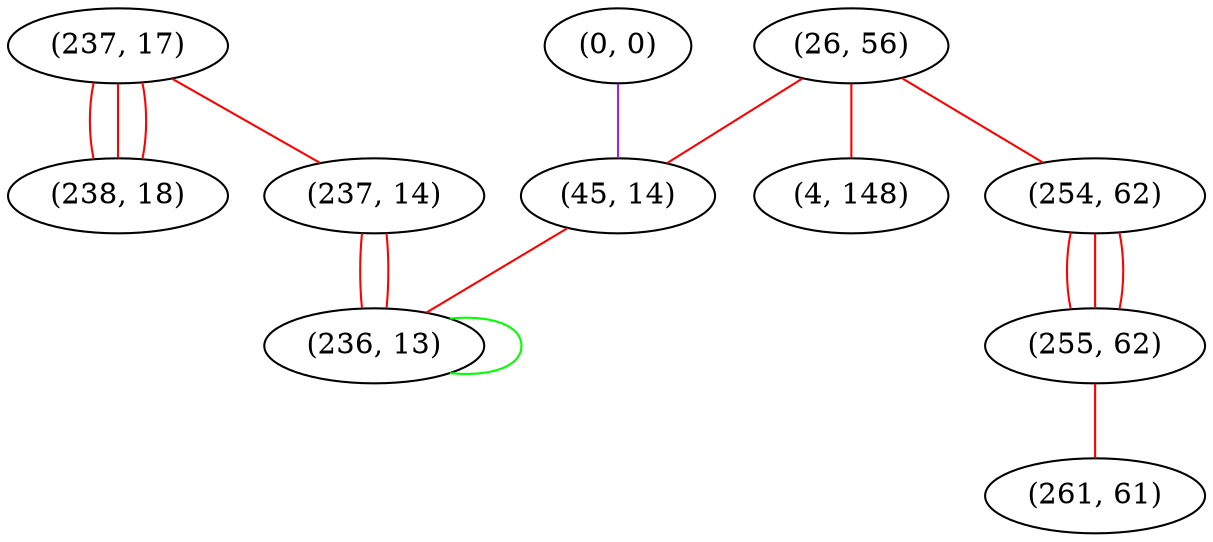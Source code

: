 graph "" {
"(26, 56)";
"(0, 0)";
"(237, 17)";
"(45, 14)";
"(238, 18)";
"(237, 14)";
"(236, 13)";
"(254, 62)";
"(255, 62)";
"(4, 148)";
"(261, 61)";
"(26, 56)" -- "(45, 14)"  [color=red, key=0, weight=1];
"(26, 56)" -- "(4, 148)"  [color=red, key=0, weight=1];
"(26, 56)" -- "(254, 62)"  [color=red, key=0, weight=1];
"(0, 0)" -- "(45, 14)"  [color=purple, key=0, weight=4];
"(237, 17)" -- "(237, 14)"  [color=red, key=0, weight=1];
"(237, 17)" -- "(238, 18)"  [color=red, key=0, weight=1];
"(237, 17)" -- "(238, 18)"  [color=red, key=1, weight=1];
"(237, 17)" -- "(238, 18)"  [color=red, key=2, weight=1];
"(45, 14)" -- "(236, 13)"  [color=red, key=0, weight=1];
"(237, 14)" -- "(236, 13)"  [color=red, key=0, weight=1];
"(237, 14)" -- "(236, 13)"  [color=red, key=1, weight=1];
"(236, 13)" -- "(236, 13)"  [color=green, key=0, weight=2];
"(254, 62)" -- "(255, 62)"  [color=red, key=0, weight=1];
"(254, 62)" -- "(255, 62)"  [color=red, key=1, weight=1];
"(254, 62)" -- "(255, 62)"  [color=red, key=2, weight=1];
"(255, 62)" -- "(261, 61)"  [color=red, key=0, weight=1];
}
